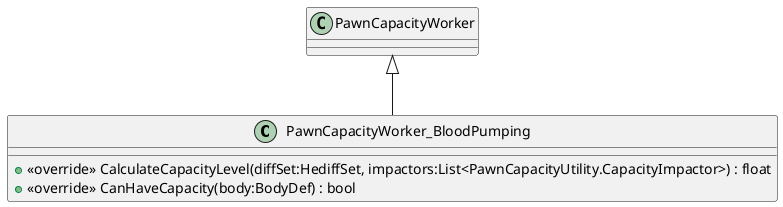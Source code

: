 @startuml
class PawnCapacityWorker_BloodPumping {
    + <<override>> CalculateCapacityLevel(diffSet:HediffSet, impactors:List<PawnCapacityUtility.CapacityImpactor>) : float
    + <<override>> CanHaveCapacity(body:BodyDef) : bool
}
PawnCapacityWorker <|-- PawnCapacityWorker_BloodPumping
@enduml
